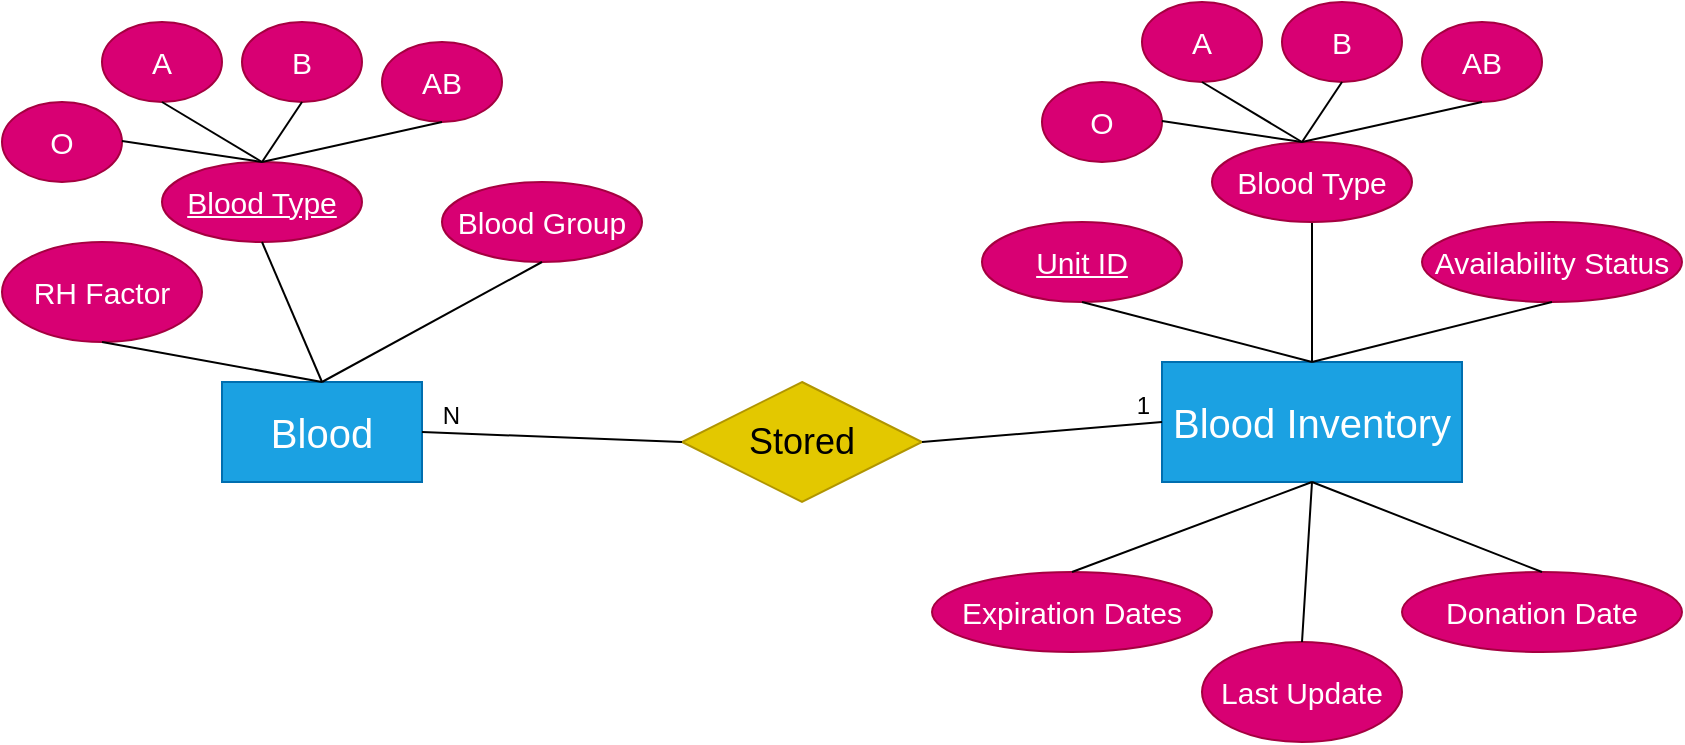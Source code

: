<mxfile version="28.2.5">
  <diagram name="Page-1" id="SUomZo11OMpZdKlT2iFS">
    <mxGraphModel dx="1042" dy="574" grid="1" gridSize="10" guides="1" tooltips="1" connect="1" arrows="1" fold="1" page="1" pageScale="1" pageWidth="850" pageHeight="1100" math="0" shadow="0">
      <root>
        <mxCell id="0" />
        <mxCell id="1" parent="0" />
        <mxCell id="IoPwc7aD8Yi5-KbMHRe5-21" value="Blood Inventory" style="whiteSpace=wrap;html=1;align=center;fontSize=20;fillColor=#1ba1e2;fontColor=#ffffff;strokeColor=#006EAF;" vertex="1" parent="1">
          <mxGeometry x="580" y="330" width="150" height="60" as="geometry" />
        </mxCell>
        <mxCell id="IoPwc7aD8Yi5-KbMHRe5-22" value="Blood" style="whiteSpace=wrap;html=1;align=center;fillColor=#1ba1e2;fontColor=#ffffff;strokeColor=#006EAF;fontSize=20;" vertex="1" parent="1">
          <mxGeometry x="110" y="340" width="100" height="50" as="geometry" />
        </mxCell>
        <mxCell id="IoPwc7aD8Yi5-KbMHRe5-24" value="Stored" style="shape=rhombus;perimeter=rhombusPerimeter;whiteSpace=wrap;html=1;align=center;fontSize=18;fillColor=#e3c800;fontColor=#000000;strokeColor=#B09500;" vertex="1" parent="1">
          <mxGeometry x="340" y="340" width="120" height="60" as="geometry" />
        </mxCell>
        <mxCell id="IoPwc7aD8Yi5-KbMHRe5-25" value="" style="endArrow=none;html=1;rounded=0;exitX=0;exitY=0.5;exitDx=0;exitDy=0;entryX=1;entryY=0.5;entryDx=0;entryDy=0;" edge="1" parent="1" source="IoPwc7aD8Yi5-KbMHRe5-24" target="IoPwc7aD8Yi5-KbMHRe5-22">
          <mxGeometry relative="1" as="geometry">
            <mxPoint x="320" y="369.5" as="sourcePoint" />
            <mxPoint x="220" y="370" as="targetPoint" />
          </mxGeometry>
        </mxCell>
        <mxCell id="IoPwc7aD8Yi5-KbMHRe5-26" value="N" style="resizable=0;html=1;whiteSpace=wrap;align=right;verticalAlign=bottom;" connectable="0" vertex="1" parent="IoPwc7aD8Yi5-KbMHRe5-25">
          <mxGeometry x="1" relative="1" as="geometry">
            <mxPoint x="20" as="offset" />
          </mxGeometry>
        </mxCell>
        <mxCell id="IoPwc7aD8Yi5-KbMHRe5-27" value="" style="endArrow=none;html=1;rounded=0;entryX=0;entryY=0.5;entryDx=0;entryDy=0;exitX=1;exitY=0.5;exitDx=0;exitDy=0;" edge="1" parent="1" source="IoPwc7aD8Yi5-KbMHRe5-24" target="IoPwc7aD8Yi5-KbMHRe5-21">
          <mxGeometry relative="1" as="geometry">
            <mxPoint x="460" y="369.5" as="sourcePoint" />
            <mxPoint x="575" y="369.5" as="targetPoint" />
          </mxGeometry>
        </mxCell>
        <mxCell id="IoPwc7aD8Yi5-KbMHRe5-28" value="1" style="resizable=0;html=1;whiteSpace=wrap;align=right;verticalAlign=bottom;" connectable="0" vertex="1" parent="IoPwc7aD8Yi5-KbMHRe5-27">
          <mxGeometry x="1" relative="1" as="geometry">
            <mxPoint x="-5" y="1" as="offset" />
          </mxGeometry>
        </mxCell>
        <mxCell id="IoPwc7aD8Yi5-KbMHRe5-30" value="Blood Type" style="ellipse;whiteSpace=wrap;html=1;align=center;fontStyle=4;fillColor=#d80073;fontColor=#ffffff;strokeColor=#A50040;fontSize=15;" vertex="1" parent="1">
          <mxGeometry x="80" y="230" width="100" height="40" as="geometry" />
        </mxCell>
        <mxCell id="IoPwc7aD8Yi5-KbMHRe5-31" value="" style="endArrow=none;html=1;rounded=0;exitX=0.5;exitY=1;exitDx=0;exitDy=0;" edge="1" parent="1" source="IoPwc7aD8Yi5-KbMHRe5-30">
          <mxGeometry relative="1" as="geometry">
            <mxPoint x="30" y="280" as="sourcePoint" />
            <mxPoint x="160" y="340" as="targetPoint" />
          </mxGeometry>
        </mxCell>
        <mxCell id="IoPwc7aD8Yi5-KbMHRe5-32" value="Blood Group" style="ellipse;whiteSpace=wrap;html=1;align=center;fontSize=15;fillColor=#d80073;fontColor=#ffffff;strokeColor=#A50040;" vertex="1" parent="1">
          <mxGeometry x="220" y="240" width="100" height="40" as="geometry" />
        </mxCell>
        <mxCell id="IoPwc7aD8Yi5-KbMHRe5-38" value="" style="endArrow=none;html=1;rounded=0;entryX=0.5;entryY=1;entryDx=0;entryDy=0;" edge="1" parent="1" target="IoPwc7aD8Yi5-KbMHRe5-32">
          <mxGeometry relative="1" as="geometry">
            <mxPoint x="160" y="340" as="sourcePoint" />
            <mxPoint x="300" y="339" as="targetPoint" />
          </mxGeometry>
        </mxCell>
        <mxCell id="IoPwc7aD8Yi5-KbMHRe5-52" value="&lt;u&gt;Unit ID&lt;/u&gt;" style="ellipse;whiteSpace=wrap;html=1;align=center;fontSize=15;fillColor=#d80073;fontColor=#ffffff;strokeColor=#A50040;" vertex="1" parent="1">
          <mxGeometry x="490" y="260" width="100" height="40" as="geometry" />
        </mxCell>
        <mxCell id="IoPwc7aD8Yi5-KbMHRe5-54" value="&lt;span data-end=&quot;1280&quot; data-start=&quot;1261&quot;&gt;Expiration Dates&lt;/span&gt;" style="ellipse;whiteSpace=wrap;html=1;align=center;fontSize=15;fillColor=#d80073;fontColor=#ffffff;strokeColor=#A50040;" vertex="1" parent="1">
          <mxGeometry x="465" y="435" width="140" height="40" as="geometry" />
        </mxCell>
        <mxCell id="IoPwc7aD8Yi5-KbMHRe5-55" value="Availability Status" style="ellipse;whiteSpace=wrap;html=1;align=center;fontSize=15;fillColor=#d80073;fontColor=#ffffff;strokeColor=#A50040;" vertex="1" parent="1">
          <mxGeometry x="710" y="260" width="130" height="40" as="geometry" />
        </mxCell>
        <mxCell id="IoPwc7aD8Yi5-KbMHRe5-56" value="" style="endArrow=none;html=1;rounded=0;exitX=0.5;exitY=1;exitDx=0;exitDy=0;entryX=0.5;entryY=0;entryDx=0;entryDy=0;" edge="1" parent="1" source="IoPwc7aD8Yi5-KbMHRe5-21" target="IoPwc7aD8Yi5-KbMHRe5-54">
          <mxGeometry relative="1" as="geometry">
            <mxPoint x="360" y="450" as="sourcePoint" />
            <mxPoint x="520" y="450" as="targetPoint" />
          </mxGeometry>
        </mxCell>
        <mxCell id="IoPwc7aD8Yi5-KbMHRe5-58" value="" style="endArrow=none;html=1;rounded=0;exitX=0.5;exitY=1;exitDx=0;exitDy=0;entryX=0.5;entryY=0;entryDx=0;entryDy=0;" edge="1" parent="1" source="IoPwc7aD8Yi5-KbMHRe5-52" target="IoPwc7aD8Yi5-KbMHRe5-21">
          <mxGeometry relative="1" as="geometry">
            <mxPoint x="520" y="270" as="sourcePoint" />
            <mxPoint x="595" y="330" as="targetPoint" />
          </mxGeometry>
        </mxCell>
        <mxCell id="IoPwc7aD8Yi5-KbMHRe5-59" value="" style="endArrow=none;html=1;rounded=0;exitX=0.5;exitY=1;exitDx=0;exitDy=0;entryX=0.5;entryY=0;entryDx=0;entryDy=0;" edge="1" parent="1" source="IoPwc7aD8Yi5-KbMHRe5-51" target="IoPwc7aD8Yi5-KbMHRe5-21">
          <mxGeometry relative="1" as="geometry">
            <mxPoint x="655" y="230" as="sourcePoint" />
            <mxPoint x="730" y="290" as="targetPoint" />
          </mxGeometry>
        </mxCell>
        <mxCell id="IoPwc7aD8Yi5-KbMHRe5-60" value="" style="endArrow=none;html=1;rounded=0;exitX=0.5;exitY=1;exitDx=0;exitDy=0;entryX=0.5;entryY=0;entryDx=0;entryDy=0;" edge="1" parent="1" source="IoPwc7aD8Yi5-KbMHRe5-55" target="IoPwc7aD8Yi5-KbMHRe5-21">
          <mxGeometry relative="1" as="geometry">
            <mxPoint x="765" y="280" as="sourcePoint" />
            <mxPoint x="840" y="340" as="targetPoint" />
          </mxGeometry>
        </mxCell>
        <mxCell id="IoPwc7aD8Yi5-KbMHRe5-62" value="" style="endArrow=none;html=1;rounded=0;exitX=0.5;exitY=1;exitDx=0;exitDy=0;entryX=0.5;entryY=0;entryDx=0;entryDy=0;" edge="1" parent="1" target="IoPwc7aD8Yi5-KbMHRe5-51">
          <mxGeometry relative="1" as="geometry">
            <mxPoint x="655" y="230" as="sourcePoint" />
            <mxPoint x="655" y="330" as="targetPoint" />
          </mxGeometry>
        </mxCell>
        <mxCell id="IoPwc7aD8Yi5-KbMHRe5-51" value="Blood Type" style="ellipse;whiteSpace=wrap;html=1;align=center;fontSize=15;fillColor=#d80073;fontColor=#ffffff;strokeColor=#A50040;" vertex="1" parent="1">
          <mxGeometry x="605" y="220" width="100" height="40" as="geometry" />
        </mxCell>
        <mxCell id="IoPwc7aD8Yi5-KbMHRe5-69" value="AB" style="ellipse;whiteSpace=wrap;html=1;align=center;fontSize=15;fillColor=#d80073;fontColor=#ffffff;strokeColor=#A50040;" vertex="1" parent="1">
          <mxGeometry x="190" y="170" width="60" height="40" as="geometry" />
        </mxCell>
        <mxCell id="IoPwc7aD8Yi5-KbMHRe5-70" value="B" style="ellipse;whiteSpace=wrap;html=1;align=center;fontSize=15;fillColor=#d80073;fontColor=#ffffff;strokeColor=#A50040;" vertex="1" parent="1">
          <mxGeometry x="120" y="160" width="60" height="40" as="geometry" />
        </mxCell>
        <mxCell id="IoPwc7aD8Yi5-KbMHRe5-71" value="A" style="ellipse;whiteSpace=wrap;html=1;align=center;fontSize=15;fillColor=#d80073;fontColor=#ffffff;strokeColor=#A50040;" vertex="1" parent="1">
          <mxGeometry x="50" y="160" width="60" height="40" as="geometry" />
        </mxCell>
        <mxCell id="IoPwc7aD8Yi5-KbMHRe5-73" value="O" style="ellipse;whiteSpace=wrap;html=1;align=center;fontSize=15;fillColor=#d80073;fontColor=#ffffff;strokeColor=#A50040;" vertex="1" parent="1">
          <mxGeometry y="200" width="60" height="40" as="geometry" />
        </mxCell>
        <mxCell id="IoPwc7aD8Yi5-KbMHRe5-75" value="" style="endArrow=none;html=1;rounded=0;entryX=0.5;entryY=0;entryDx=0;entryDy=0;" edge="1" parent="1" target="IoPwc7aD8Yi5-KbMHRe5-30">
          <mxGeometry relative="1" as="geometry">
            <mxPoint x="60" y="219.5" as="sourcePoint" />
            <mxPoint x="220" y="219.5" as="targetPoint" />
          </mxGeometry>
        </mxCell>
        <mxCell id="IoPwc7aD8Yi5-KbMHRe5-76" value="" style="endArrow=none;html=1;rounded=0;entryX=0.5;entryY=0;entryDx=0;entryDy=0;" edge="1" parent="1" target="IoPwc7aD8Yi5-KbMHRe5-30">
          <mxGeometry relative="1" as="geometry">
            <mxPoint x="80" y="200" as="sourcePoint" />
            <mxPoint x="150" y="210.5" as="targetPoint" />
          </mxGeometry>
        </mxCell>
        <mxCell id="IoPwc7aD8Yi5-KbMHRe5-77" value="" style="endArrow=none;html=1;rounded=0;entryX=0.5;entryY=0;entryDx=0;entryDy=0;" edge="1" parent="1" target="IoPwc7aD8Yi5-KbMHRe5-30">
          <mxGeometry relative="1" as="geometry">
            <mxPoint x="150" y="200" as="sourcePoint" />
            <mxPoint x="220" y="210.5" as="targetPoint" />
          </mxGeometry>
        </mxCell>
        <mxCell id="IoPwc7aD8Yi5-KbMHRe5-78" value="" style="endArrow=none;html=1;rounded=0;entryX=0.5;entryY=0;entryDx=0;entryDy=0;exitX=0.5;exitY=1;exitDx=0;exitDy=0;" edge="1" parent="1" source="IoPwc7aD8Yi5-KbMHRe5-69" target="IoPwc7aD8Yi5-KbMHRe5-30">
          <mxGeometry relative="1" as="geometry">
            <mxPoint x="200" y="230" as="sourcePoint" />
            <mxPoint x="180" y="260" as="targetPoint" />
          </mxGeometry>
        </mxCell>
        <mxCell id="IoPwc7aD8Yi5-KbMHRe5-89" value="AB" style="ellipse;whiteSpace=wrap;html=1;align=center;fontSize=15;fillColor=#d80073;fontColor=#ffffff;strokeColor=#A50040;" vertex="1" parent="1">
          <mxGeometry x="710" y="160" width="60" height="40" as="geometry" />
        </mxCell>
        <mxCell id="IoPwc7aD8Yi5-KbMHRe5-90" value="B" style="ellipse;whiteSpace=wrap;html=1;align=center;fontSize=15;fillColor=#d80073;fontColor=#ffffff;strokeColor=#A50040;" vertex="1" parent="1">
          <mxGeometry x="640" y="150" width="60" height="40" as="geometry" />
        </mxCell>
        <mxCell id="IoPwc7aD8Yi5-KbMHRe5-91" value="A" style="ellipse;whiteSpace=wrap;html=1;align=center;fontSize=15;fillColor=#d80073;fontColor=#ffffff;strokeColor=#A50040;" vertex="1" parent="1">
          <mxGeometry x="570" y="150" width="60" height="40" as="geometry" />
        </mxCell>
        <mxCell id="IoPwc7aD8Yi5-KbMHRe5-92" value="O" style="ellipse;whiteSpace=wrap;html=1;align=center;fontSize=15;fillColor=#d80073;fontColor=#ffffff;strokeColor=#A50040;" vertex="1" parent="1">
          <mxGeometry x="520" y="190" width="60" height="40" as="geometry" />
        </mxCell>
        <mxCell id="IoPwc7aD8Yi5-KbMHRe5-93" value="" style="endArrow=none;html=1;rounded=0;entryX=0.5;entryY=0;entryDx=0;entryDy=0;" edge="1" parent="1">
          <mxGeometry relative="1" as="geometry">
            <mxPoint x="580" y="209.5" as="sourcePoint" />
            <mxPoint x="650" y="220" as="targetPoint" />
          </mxGeometry>
        </mxCell>
        <mxCell id="IoPwc7aD8Yi5-KbMHRe5-94" value="" style="endArrow=none;html=1;rounded=0;entryX=0.5;entryY=0;entryDx=0;entryDy=0;" edge="1" parent="1">
          <mxGeometry relative="1" as="geometry">
            <mxPoint x="600" y="190" as="sourcePoint" />
            <mxPoint x="650" y="220" as="targetPoint" />
          </mxGeometry>
        </mxCell>
        <mxCell id="IoPwc7aD8Yi5-KbMHRe5-95" value="" style="endArrow=none;html=1;rounded=0;entryX=0.5;entryY=0;entryDx=0;entryDy=0;" edge="1" parent="1">
          <mxGeometry relative="1" as="geometry">
            <mxPoint x="670" y="190" as="sourcePoint" />
            <mxPoint x="650" y="220" as="targetPoint" />
          </mxGeometry>
        </mxCell>
        <mxCell id="IoPwc7aD8Yi5-KbMHRe5-96" value="" style="endArrow=none;html=1;rounded=0;entryX=0.5;entryY=0;entryDx=0;entryDy=0;exitX=0.5;exitY=1;exitDx=0;exitDy=0;" edge="1" parent="1" source="IoPwc7aD8Yi5-KbMHRe5-89">
          <mxGeometry relative="1" as="geometry">
            <mxPoint x="720" y="220" as="sourcePoint" />
            <mxPoint x="650" y="220" as="targetPoint" />
          </mxGeometry>
        </mxCell>
        <mxCell id="IoPwc7aD8Yi5-KbMHRe5-97" value="RH Factor" style="ellipse;whiteSpace=wrap;html=1;align=center;fontSize=15;fillColor=#d80073;fontColor=#ffffff;strokeColor=#A50040;" vertex="1" parent="1">
          <mxGeometry y="270" width="100" height="50" as="geometry" />
        </mxCell>
        <mxCell id="IoPwc7aD8Yi5-KbMHRe5-98" value="" style="endArrow=none;html=1;rounded=0;exitX=0.5;exitY=1;exitDx=0;exitDy=0;entryX=0.5;entryY=0;entryDx=0;entryDy=0;" edge="1" parent="1" source="IoPwc7aD8Yi5-KbMHRe5-97" target="IoPwc7aD8Yi5-KbMHRe5-22">
          <mxGeometry relative="1" as="geometry">
            <mxPoint x="490" y="430" as="sourcePoint" />
            <mxPoint x="605" y="460" as="targetPoint" />
          </mxGeometry>
        </mxCell>
        <mxCell id="IoPwc7aD8Yi5-KbMHRe5-101" value="Last Update" style="ellipse;whiteSpace=wrap;html=1;align=center;fontSize=15;fillColor=#d80073;fontColor=#ffffff;strokeColor=#A50040;" vertex="1" parent="1">
          <mxGeometry x="600" y="470" width="100" height="50" as="geometry" />
        </mxCell>
        <mxCell id="IoPwc7aD8Yi5-KbMHRe5-102" value="" style="endArrow=none;html=1;rounded=0;exitX=0.5;exitY=0;exitDx=0;exitDy=0;entryX=0.5;entryY=1;entryDx=0;entryDy=0;" edge="1" parent="1" source="IoPwc7aD8Yi5-KbMHRe5-101" target="IoPwc7aD8Yi5-KbMHRe5-21">
          <mxGeometry relative="1" as="geometry">
            <mxPoint x="660" y="410" as="sourcePoint" />
            <mxPoint x="795" y="390" as="targetPoint" />
          </mxGeometry>
        </mxCell>
        <mxCell id="IoPwc7aD8Yi5-KbMHRe5-104" value="&lt;span data-end=&quot;1280&quot; data-start=&quot;1261&quot;&gt;Donation Date&lt;/span&gt;" style="ellipse;whiteSpace=wrap;html=1;align=center;fontSize=15;fillColor=#d80073;fontColor=#ffffff;strokeColor=#A50040;" vertex="1" parent="1">
          <mxGeometry x="700" y="435" width="140" height="40" as="geometry" />
        </mxCell>
        <mxCell id="IoPwc7aD8Yi5-KbMHRe5-105" value="" style="endArrow=none;html=1;rounded=0;exitX=0.5;exitY=0;exitDx=0;exitDy=0;entryX=0.5;entryY=1;entryDx=0;entryDy=0;" edge="1" parent="1" source="IoPwc7aD8Yi5-KbMHRe5-104" target="IoPwc7aD8Yi5-KbMHRe5-21">
          <mxGeometry relative="1" as="geometry">
            <mxPoint x="772.5" y="435" as="sourcePoint" />
            <mxPoint x="777.5" y="355" as="targetPoint" />
          </mxGeometry>
        </mxCell>
      </root>
    </mxGraphModel>
  </diagram>
</mxfile>
